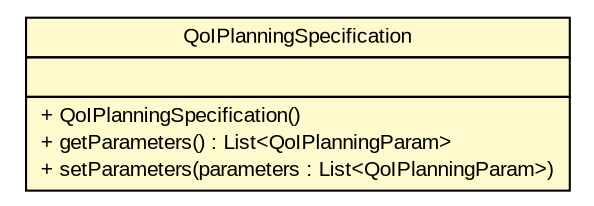 #!/usr/local/bin/dot
#
# Class diagram 
# Generated by UMLGraph version R5_6-24-gf6e263 (http://www.umlgraph.org/)
#

digraph G {
	edge [fontname="arial",fontsize=10,labelfontname="arial",labelfontsize=10];
	node [fontname="arial",fontsize=10,shape=plaintext];
	nodesep=0.25;
	ranksep=0.5;
	// gov.sandia.cf.application.configuration.qoiplanning.QoIPlanningSpecification
	c365680 [label=<<table title="gov.sandia.cf.application.configuration.qoiplanning.QoIPlanningSpecification" border="0" cellborder="1" cellspacing="0" cellpadding="2" port="p" bgcolor="lemonChiffon" href="./QoIPlanningSpecification.html">
		<tr><td><table border="0" cellspacing="0" cellpadding="1">
<tr><td align="center" balign="center"> QoIPlanningSpecification </td></tr>
		</table></td></tr>
		<tr><td><table border="0" cellspacing="0" cellpadding="1">
<tr><td align="left" balign="left">  </td></tr>
		</table></td></tr>
		<tr><td><table border="0" cellspacing="0" cellpadding="1">
<tr><td align="left" balign="left"> + QoIPlanningSpecification() </td></tr>
<tr><td align="left" balign="left"> + getParameters() : List&lt;QoIPlanningParam&gt; </td></tr>
<tr><td align="left" balign="left"> + setParameters(parameters : List&lt;QoIPlanningParam&gt;) </td></tr>
		</table></td></tr>
		</table>>, URL="./QoIPlanningSpecification.html", fontname="arial", fontcolor="black", fontsize=10.0];
}

